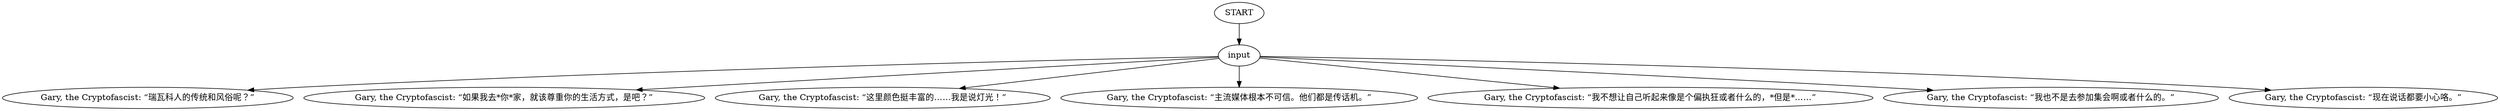 # COAST / GARY barks whirling
# Things Gary says in Whirling
# ==================================================
digraph G {
	  0 [label="START"];
	  1 [label="input"];
	  2 [label="Gary, the Cryptofascist: “瑞瓦科人的传统和风俗呢？”"];
	  3 [label="Gary, the Cryptofascist: “如果我去*你*家，就该尊重你的生活方式，是吧？”"];
	  4 [label="Gary, the Cryptofascist: “这里颜色挺丰富的……我是说灯光！”"];
	  5 [label="Gary, the Cryptofascist: “主流媒体根本不可信。他们都是传话机。”"];
	  6 [label="Gary, the Cryptofascist: “我不想让自己听起来像是个偏执狂或者什么的，*但是*……”"];
	  7 [label="Gary, the Cryptofascist: “我也不是去参加集会啊或者什么的。”"];
	  9 [label="Gary, the Cryptofascist: “现在说话都要小心咯。”"];
	  0 -> 1
	  1 -> 2
	  1 -> 3
	  1 -> 4
	  1 -> 5
	  1 -> 6
	  1 -> 7
	  1 -> 9
}

